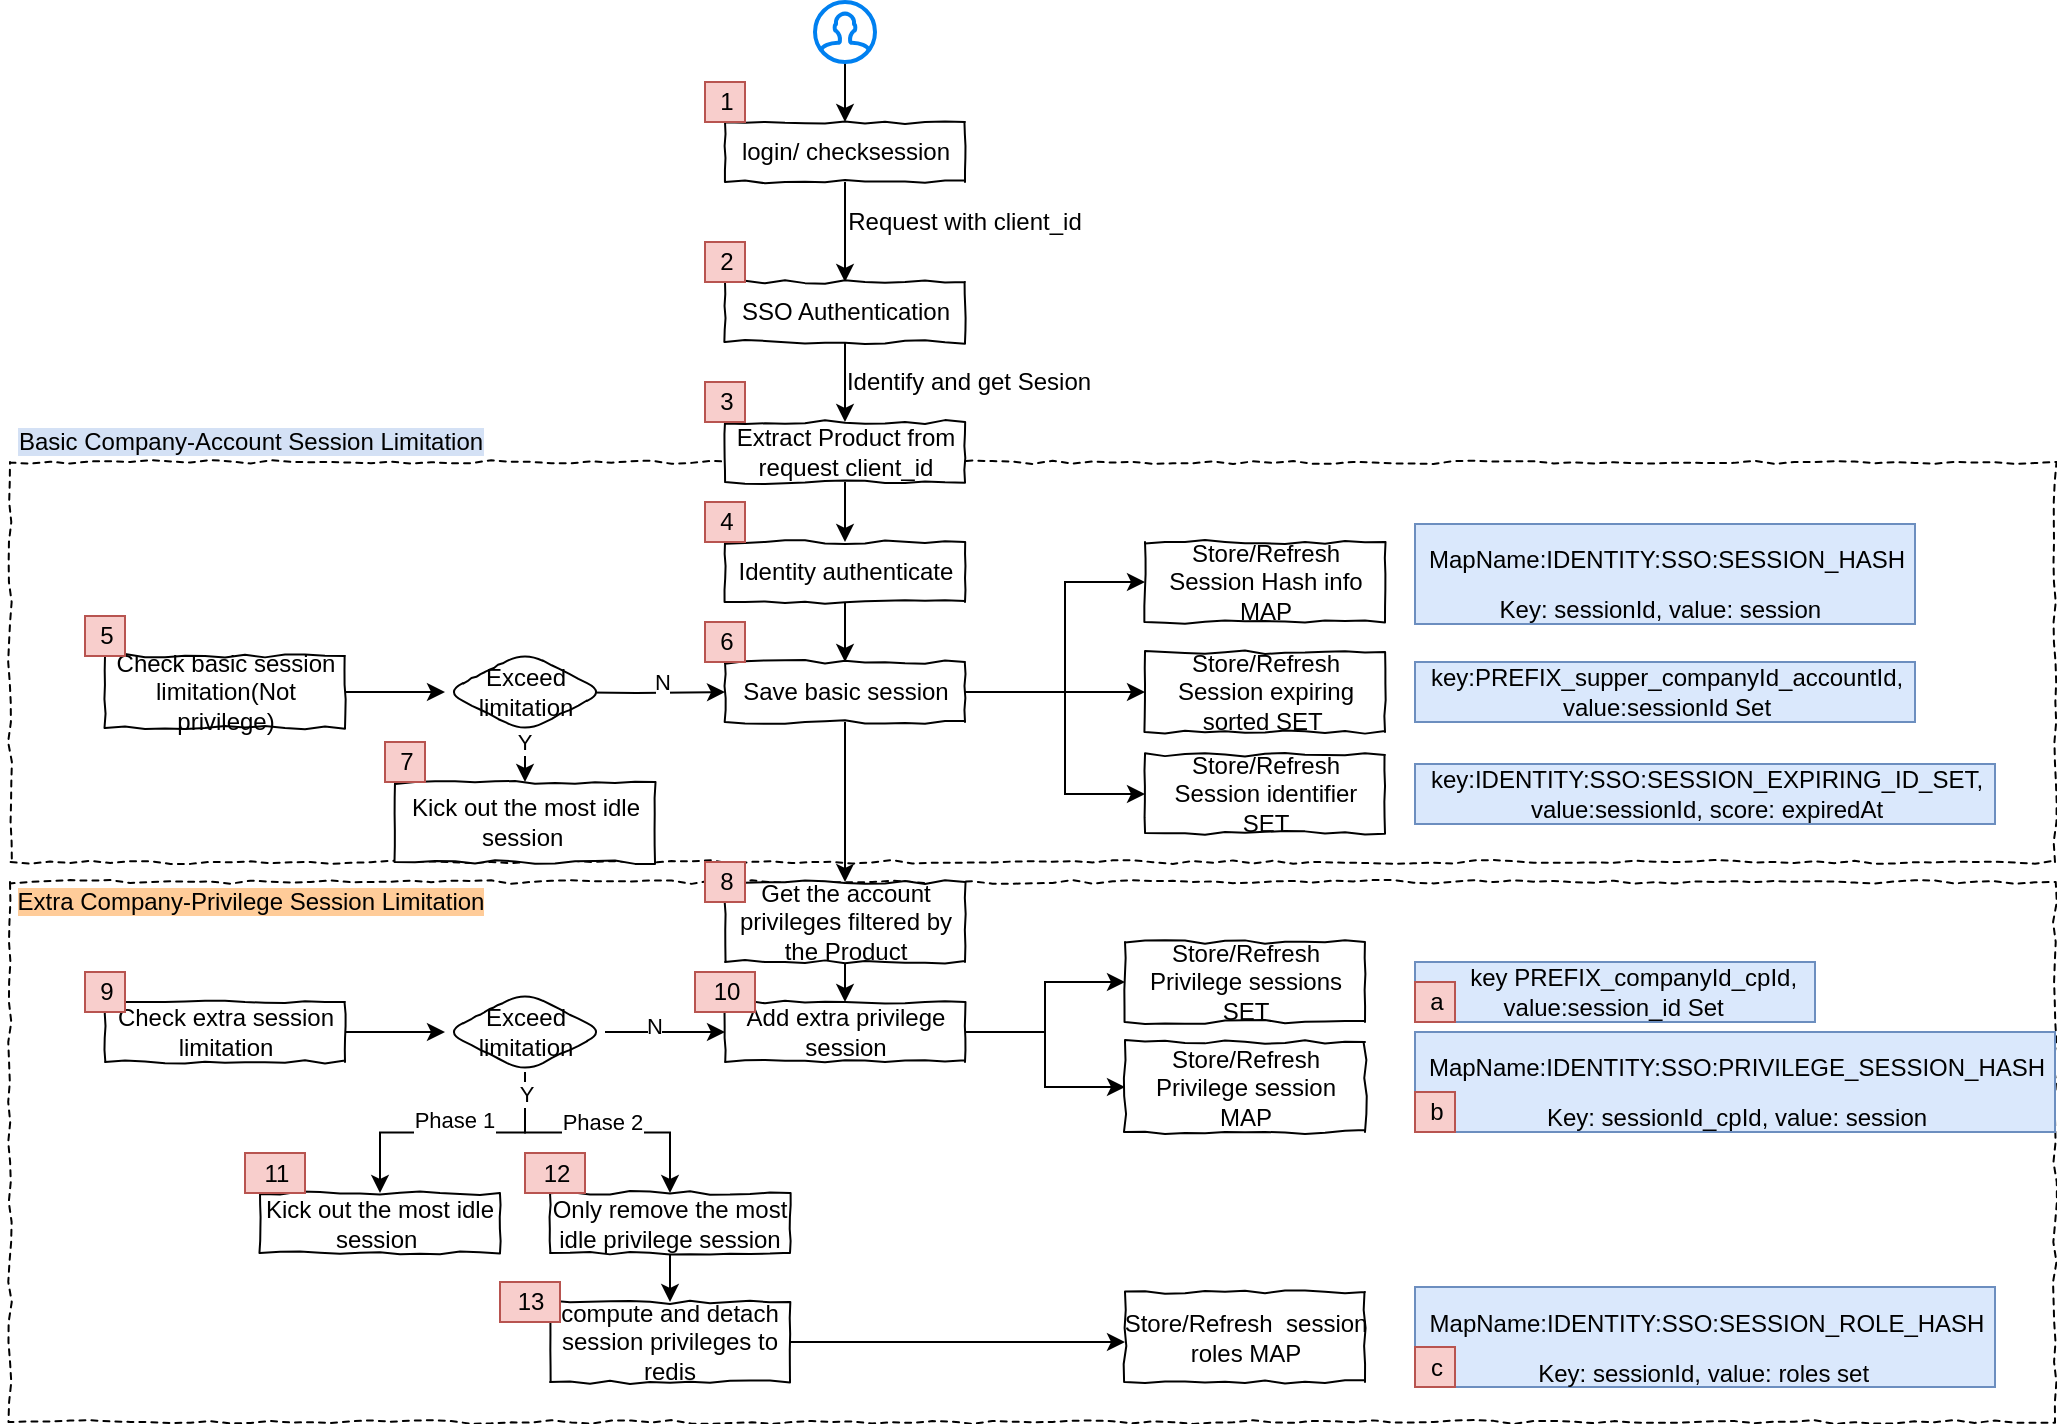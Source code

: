 <mxfile version="14.8.5" type="github"><diagram id="Ht1M8jgEwFfnCIfOTk4-" name="Page-1"><mxGraphModel dx="1399" dy="755" grid="1" gridSize="10" guides="1" tooltips="1" connect="1" arrows="1" fold="1" page="1" pageScale="1" pageWidth="827" pageHeight="1169" math="0" shadow="0"><root><mxCell id="0"/><mxCell id="1" parent="0"/><mxCell id="1Op8A7p5LswZUNTb8-j7-78" value="" style="rounded=1;whiteSpace=wrap;html=1;shadow=0;comic=1;gradientColor=#ffffff;arcSize=0;dashed=1;" parent="1" vertex="1"><mxGeometry x="285" y="840" width="1022.5" height="270" as="geometry"/></mxCell><mxCell id="1Op8A7p5LswZUNTb8-j7-79" value="" style="rounded=1;whiteSpace=wrap;html=1;shadow=0;comic=1;gradientColor=#ffffff;arcSize=0;dashed=1;" parent="1" vertex="1"><mxGeometry x="285" y="630" width="1022.5" height="200" as="geometry"/></mxCell><mxCell id="1Op8A7p5LswZUNTb8-j7-80" style="edgeStyle=orthogonalEdgeStyle;rounded=0;orthogonalLoop=1;jettySize=auto;html=1;entryX=0.5;entryY=0;entryDx=0;entryDy=0;" parent="1" source="1Op8A7p5LswZUNTb8-j7-81" target="1Op8A7p5LswZUNTb8-j7-83" edge="1"><mxGeometry relative="1" as="geometry"/></mxCell><mxCell id="1Op8A7p5LswZUNTb8-j7-81" value="" style="html=1;verticalLabelPosition=bottom;align=center;labelBackgroundColor=#ffffff;verticalAlign=top;strokeWidth=2;strokeColor=#0080F0;shadow=0;dashed=0;shape=mxgraph.ios7.icons.user;rounded=1;comic=1;gradientColor=#ffffff;" parent="1" vertex="1"><mxGeometry x="687.5" y="400" width="30" height="30" as="geometry"/></mxCell><mxCell id="1Op8A7p5LswZUNTb8-j7-82" value="" style="edgeStyle=orthogonalEdgeStyle;rounded=0;orthogonalLoop=1;jettySize=auto;html=1;" parent="1" source="1Op8A7p5LswZUNTb8-j7-83" target="1Op8A7p5LswZUNTb8-j7-85" edge="1"><mxGeometry relative="1" as="geometry"/></mxCell><mxCell id="1Op8A7p5LswZUNTb8-j7-83" value="login/ checksession" style="rounded=0;whiteSpace=wrap;html=1;shadow=0;comic=1;gradientColor=#ffffff;" parent="1" vertex="1"><mxGeometry x="642.5" y="460" width="120" height="30" as="geometry"/></mxCell><mxCell id="1Op8A7p5LswZUNTb8-j7-84" style="edgeStyle=orthogonalEdgeStyle;rounded=0;orthogonalLoop=1;jettySize=auto;html=1;entryX=0.5;entryY=0;entryDx=0;entryDy=0;" parent="1" source="1Op8A7p5LswZUNTb8-j7-85" target="1Op8A7p5LswZUNTb8-j7-88" edge="1"><mxGeometry relative="1" as="geometry"/></mxCell><mxCell id="1Op8A7p5LswZUNTb8-j7-85" value="SSO Authentication" style="rounded=0;whiteSpace=wrap;html=1;shadow=0;comic=1;gradientColor=#ffffff;" parent="1" vertex="1"><mxGeometry x="642.5" y="540" width="120" height="30" as="geometry"/></mxCell><mxCell id="1Op8A7p5LswZUNTb8-j7-86" value="Request with client_id" style="text;html=1;align=center;verticalAlign=middle;resizable=0;points=[];autosize=1;" parent="1" vertex="1"><mxGeometry x="696.5" y="500" width="130" height="20" as="geometry"/></mxCell><mxCell id="1Op8A7p5LswZUNTb8-j7-87" style="edgeStyle=orthogonalEdgeStyle;rounded=0;orthogonalLoop=1;jettySize=auto;html=1;entryX=0.5;entryY=0;entryDx=0;entryDy=0;" parent="1" source="1Op8A7p5LswZUNTb8-j7-88" target="1Op8A7p5LswZUNTb8-j7-93" edge="1"><mxGeometry relative="1" as="geometry"/></mxCell><mxCell id="1Op8A7p5LswZUNTb8-j7-88" value="Extract Product from request client_id" style="rounded=0;whiteSpace=wrap;html=1;shadow=0;comic=1;gradientColor=#ffffff;" parent="1" vertex="1"><mxGeometry x="642.5" y="610" width="120" height="30" as="geometry"/></mxCell><mxCell id="1Op8A7p5LswZUNTb8-j7-89" value="Identify and get Sesion" style="text;html=1;align=center;verticalAlign=middle;resizable=0;points=[];autosize=1;" parent="1" vertex="1"><mxGeometry x="693.5" y="580" width="140" height="20" as="geometry"/></mxCell><mxCell id="1Op8A7p5LswZUNTb8-j7-90" style="edgeStyle=orthogonalEdgeStyle;rounded=0;orthogonalLoop=1;jettySize=auto;html=1;entryX=0.5;entryY=0;entryDx=0;entryDy=0;" parent="1" target="1Op8A7p5LswZUNTb8-j7-111" edge="1"><mxGeometry relative="1" as="geometry"><mxPoint x="702.5" y="870" as="sourcePoint"/></mxGeometry></mxCell><mxCell id="1Op8A7p5LswZUNTb8-j7-91" value="Get the account privileges filtered by the Product" style="rounded=0;whiteSpace=wrap;html=1;shadow=0;comic=1;gradientColor=#ffffff;" parent="1" vertex="1"><mxGeometry x="642.5" y="840" width="120" height="40" as="geometry"/></mxCell><mxCell id="1Op8A7p5LswZUNTb8-j7-92" style="edgeStyle=orthogonalEdgeStyle;rounded=0;orthogonalLoop=1;jettySize=auto;html=1;exitX=0.5;exitY=1;exitDx=0;exitDy=0;entryX=0.5;entryY=0;entryDx=0;entryDy=0;" parent="1" source="1Op8A7p5LswZUNTb8-j7-93" target="1Op8A7p5LswZUNTb8-j7-98" edge="1"><mxGeometry relative="1" as="geometry"/></mxCell><mxCell id="1Op8A7p5LswZUNTb8-j7-93" value="Identity authenticate" style="rounded=0;whiteSpace=wrap;html=1;shadow=0;comic=1;gradientColor=#ffffff;" parent="1" vertex="1"><mxGeometry x="642.5" y="670" width="120" height="30" as="geometry"/></mxCell><mxCell id="1Op8A7p5LswZUNTb8-j7-94" value="" style="edgeStyle=orthogonalEdgeStyle;rounded=0;orthogonalLoop=1;jettySize=auto;html=1;entryX=0;entryY=0.5;entryDx=0;entryDy=0;" parent="1" source="1Op8A7p5LswZUNTb8-j7-98" target="1Op8A7p5LswZUNTb8-j7-99" edge="1"><mxGeometry relative="1" as="geometry"><Array as="points"><mxPoint x="812.5" y="745"/><mxPoint x="812.5" y="690"/></Array></mxGeometry></mxCell><mxCell id="1Op8A7p5LswZUNTb8-j7-95" style="edgeStyle=orthogonalEdgeStyle;rounded=0;orthogonalLoop=1;jettySize=auto;html=1;entryX=0;entryY=0.5;entryDx=0;entryDy=0;" parent="1" source="1Op8A7p5LswZUNTb8-j7-98" target="1Op8A7p5LswZUNTb8-j7-100" edge="1"><mxGeometry relative="1" as="geometry"/></mxCell><mxCell id="1Op8A7p5LswZUNTb8-j7-96" style="edgeStyle=orthogonalEdgeStyle;rounded=0;orthogonalLoop=1;jettySize=auto;html=1;entryX=0;entryY=0.5;entryDx=0;entryDy=0;" parent="1" source="1Op8A7p5LswZUNTb8-j7-98" target="1Op8A7p5LswZUNTb8-j7-101" edge="1"><mxGeometry relative="1" as="geometry"><Array as="points"><mxPoint x="812.5" y="745"/><mxPoint x="812.5" y="796"/></Array></mxGeometry></mxCell><mxCell id="1Op8A7p5LswZUNTb8-j7-97" style="edgeStyle=orthogonalEdgeStyle;rounded=0;orthogonalLoop=1;jettySize=auto;html=1;entryX=0.5;entryY=0;entryDx=0;entryDy=0;" parent="1" source="1Op8A7p5LswZUNTb8-j7-98" target="1Op8A7p5LswZUNTb8-j7-91" edge="1"><mxGeometry relative="1" as="geometry"/></mxCell><mxCell id="1Op8A7p5LswZUNTb8-j7-98" value="Save basic session" style="rounded=0;whiteSpace=wrap;html=1;shadow=0;comic=1;gradientColor=#ffffff;" parent="1" vertex="1"><mxGeometry x="642.5" y="730" width="120" height="30" as="geometry"/></mxCell><mxCell id="1Op8A7p5LswZUNTb8-j7-99" value="Store/Refresh Session Hash info MAP" style="rounded=0;whiteSpace=wrap;html=1;shadow=0;comic=1;gradientColor=#ffffff;" parent="1" vertex="1"><mxGeometry x="852.5" y="670" width="120" height="40" as="geometry"/></mxCell><mxCell id="1Op8A7p5LswZUNTb8-j7-100" value="Store/Refresh Session expiring sorted SET&amp;nbsp;" style="rounded=0;whiteSpace=wrap;html=1;shadow=0;comic=1;gradientColor=#ffffff;" parent="1" vertex="1"><mxGeometry x="852.5" y="725" width="120" height="40" as="geometry"/></mxCell><mxCell id="1Op8A7p5LswZUNTb8-j7-101" value="Store/Refresh Session identifier SET" style="rounded=0;whiteSpace=wrap;html=1;shadow=0;comic=1;gradientColor=#ffffff;" parent="1" vertex="1"><mxGeometry x="852.5" y="776.5" width="120" height="39" as="geometry"/></mxCell><mxCell id="1Op8A7p5LswZUNTb8-j7-102" value="&lt;p style=&quot;margin: 10px 0px 0px ; padding: 0px&quot;&gt;MapName:IDENTITY:SSO:SESSION_HASH&lt;/p&gt;&lt;p style=&quot;margin: 10px 0px 0px ; padding: 0px&quot;&gt;Key: sessionId, value: session&amp;nbsp;&amp;nbsp;&lt;/p&gt;" style="text;html=1;align=center;verticalAlign=middle;resizable=0;points=[];autosize=1;fillColor=#dae8fc;strokeColor=#6c8ebf;" parent="1" vertex="1"><mxGeometry x="987.5" y="661" width="250" height="50" as="geometry"/></mxCell><mxCell id="1Op8A7p5LswZUNTb8-j7-103" value="key:IDENTITY:SSO:SESSION_EXPIRING_ID_SET,&lt;br&gt;value:sessionId, score: expiredAt" style="text;html=1;align=center;verticalAlign=middle;resizable=0;points=[];autosize=1;fillColor=#dae8fc;strokeColor=#6c8ebf;" parent="1" vertex="1"><mxGeometry x="987.5" y="781" width="290" height="30" as="geometry"/></mxCell><mxCell id="1Op8A7p5LswZUNTb8-j7-104" value="key:PREFIX_supper_companyId_accountId,&lt;br&gt;value:sessionId Set" style="text;html=1;align=center;verticalAlign=middle;resizable=0;points=[];autosize=1;fillColor=#dae8fc;strokeColor=#6c8ebf;" parent="1" vertex="1"><mxGeometry x="987.5" y="730" width="250" height="30" as="geometry"/></mxCell><mxCell id="1Op8A7p5LswZUNTb8-j7-105" value="" style="edgeStyle=orthogonalEdgeStyle;rounded=0;orthogonalLoop=1;jettySize=auto;html=1;" parent="1" source="1Op8A7p5LswZUNTb8-j7-111" target="1Op8A7p5LswZUNTb8-j7-112" edge="1"><mxGeometry relative="1" as="geometry"/></mxCell><mxCell id="1Op8A7p5LswZUNTb8-j7-106" style="edgeStyle=orthogonalEdgeStyle;rounded=0;orthogonalLoop=1;jettySize=auto;html=1;entryX=0;entryY=0.5;entryDx=0;entryDy=0;" parent="1" source="1Op8A7p5LswZUNTb8-j7-111" target="1Op8A7p5LswZUNTb8-j7-114" edge="1"><mxGeometry relative="1" as="geometry"/></mxCell><mxCell id="1Op8A7p5LswZUNTb8-j7-107" style="edgeStyle=orthogonalEdgeStyle;rounded=0;orthogonalLoop=1;jettySize=auto;html=1;exitX=0.5;exitY=1;exitDx=0;exitDy=0;" parent="1" source="1Op8A7p5LswZUNTb8-j7-132" target="1Op8A7p5LswZUNTb8-j7-123" edge="1"><mxGeometry relative="1" as="geometry"/></mxCell><mxCell id="1Op8A7p5LswZUNTb8-j7-108" value="Phase 2" style="edgeLabel;html=1;align=center;verticalAlign=middle;resizable=0;points=[];" parent="1Op8A7p5LswZUNTb8-j7-107" vertex="1" connectable="0"><mxGeometry x="0.022" y="-2" relative="1" as="geometry"><mxPoint y="-7.3" as="offset"/></mxGeometry></mxCell><mxCell id="1Op8A7p5LswZUNTb8-j7-109" style="edgeStyle=orthogonalEdgeStyle;rounded=0;orthogonalLoop=1;jettySize=auto;html=1;exitX=0.5;exitY=1;exitDx=0;exitDy=0;" parent="1" source="1Op8A7p5LswZUNTb8-j7-132" target="1Op8A7p5LswZUNTb8-j7-124" edge="1"><mxGeometry relative="1" as="geometry"/></mxCell><mxCell id="1Op8A7p5LswZUNTb8-j7-110" value="Y" style="edgeLabel;html=1;align=center;verticalAlign=middle;resizable=0;points=[];" parent="1Op8A7p5LswZUNTb8-j7-109" vertex="1" connectable="0"><mxGeometry x="-0.835" relative="1" as="geometry"><mxPoint as="offset"/></mxGeometry></mxCell><mxCell id="1Op8A7p5LswZUNTb8-j7-111" value="Add extra privilege session" style="rounded=0;whiteSpace=wrap;html=1;shadow=0;comic=1;gradientColor=#ffffff;" parent="1" vertex="1"><mxGeometry x="642.5" y="900" width="120" height="30" as="geometry"/></mxCell><mxCell id="1Op8A7p5LswZUNTb8-j7-112" value="Store/Refresh Privilege sessions SET" style="rounded=0;whiteSpace=wrap;html=1;shadow=0;comic=1;gradientColor=#ffffff;" parent="1" vertex="1"><mxGeometry x="842.5" y="870" width="120" height="40" as="geometry"/></mxCell><mxCell id="1Op8A7p5LswZUNTb8-j7-113" value="&amp;nbsp; &amp;nbsp; &amp;nbsp;key PREFIX_companyId_cpId,&lt;br&gt;value:session_id Set&lt;span&gt;&amp;nbsp;&lt;/span&gt;" style="text;html=1;align=center;verticalAlign=middle;resizable=0;points=[];autosize=1;fillColor=#dae8fc;strokeColor=#6c8ebf;" parent="1" vertex="1"><mxGeometry x="987.5" y="880" width="200" height="30" as="geometry"/></mxCell><mxCell id="1Op8A7p5LswZUNTb8-j7-114" value="Store/Refresh Privilege session MAP" style="rounded=0;whiteSpace=wrap;html=1;shadow=0;comic=1;gradientColor=#ffffff;" parent="1" vertex="1"><mxGeometry x="842.5" y="920" width="120" height="45" as="geometry"/></mxCell><mxCell id="1Op8A7p5LswZUNTb8-j7-115" value="&lt;p style=&quot;margin: 10px 0px 0px ; padding: 0px&quot;&gt;MapName:IDENTITY:SSO:PRIVILEGE_SESSION_HASH&lt;/p&gt;&lt;p style=&quot;margin: 10px 0px 0px ; padding: 0px&quot;&gt;&lt;span&gt;Key: sessionId_cpId, value: session&lt;/span&gt;&lt;/p&gt;" style="text;html=1;align=center;verticalAlign=middle;resizable=0;points=[];autosize=1;fillColor=#dae8fc;strokeColor=#6c8ebf;" parent="1" vertex="1"><mxGeometry x="987.5" y="915" width="320" height="50" as="geometry"/></mxCell><mxCell id="1Op8A7p5LswZUNTb8-j7-116" style="edgeStyle=orthogonalEdgeStyle;rounded=0;orthogonalLoop=1;jettySize=auto;html=1;" parent="1" target="1Op8A7p5LswZUNTb8-j7-98" edge="1"><mxGeometry relative="1" as="geometry"><mxPoint x="552.5" y="745" as="sourcePoint"/></mxGeometry></mxCell><mxCell id="1Op8A7p5LswZUNTb8-j7-117" value="N" style="edgeLabel;html=1;align=center;verticalAlign=middle;resizable=0;points=[];" parent="1Op8A7p5LswZUNTb8-j7-116" vertex="1" connectable="0"><mxGeometry x="0.44" y="-1" relative="1" as="geometry"><mxPoint x="-6" y="-6" as="offset"/></mxGeometry></mxCell><mxCell id="1Op8A7p5LswZUNTb8-j7-118" style="edgeStyle=orthogonalEdgeStyle;rounded=0;orthogonalLoop=1;jettySize=auto;html=1;entryX=0;entryY=0.5;entryDx=0;entryDy=0;" parent="1" source="1Op8A7p5LswZUNTb8-j7-119" target="1Op8A7p5LswZUNTb8-j7-128" edge="1"><mxGeometry relative="1" as="geometry"/></mxCell><mxCell id="1Op8A7p5LswZUNTb8-j7-119" value="Check basic session limitation(Not privilege)" style="rounded=0;whiteSpace=wrap;html=1;shadow=0;comic=1;gradientColor=#ffffff;" parent="1" vertex="1"><mxGeometry x="332.5" y="727" width="120" height="36" as="geometry"/></mxCell><mxCell id="1Op8A7p5LswZUNTb8-j7-120" value="" style="edgeStyle=orthogonalEdgeStyle;rounded=0;orthogonalLoop=1;jettySize=auto;html=1;entryX=0;entryY=0.5;entryDx=0;entryDy=0;" parent="1" source="1Op8A7p5LswZUNTb8-j7-121" target="1Op8A7p5LswZUNTb8-j7-132" edge="1"><mxGeometry relative="1" as="geometry"><mxPoint x="492.5" y="915" as="targetPoint"/></mxGeometry></mxCell><mxCell id="1Op8A7p5LswZUNTb8-j7-121" value="Check extra session limitation" style="rounded=0;whiteSpace=wrap;html=1;shadow=0;comic=1;gradientColor=#ffffff;" parent="1" vertex="1"><mxGeometry x="332.5" y="900" width="120" height="30" as="geometry"/></mxCell><mxCell id="1Op8A7p5LswZUNTb8-j7-122" style="edgeStyle=orthogonalEdgeStyle;rounded=0;orthogonalLoop=1;jettySize=auto;html=1;exitX=0.5;exitY=1;exitDx=0;exitDy=0;entryX=0.5;entryY=0;entryDx=0;entryDy=0;" parent="1" source="1Op8A7p5LswZUNTb8-j7-123" target="1Op8A7p5LswZUNTb8-j7-134" edge="1"><mxGeometry relative="1" as="geometry"/></mxCell><mxCell id="1Op8A7p5LswZUNTb8-j7-123" value="Only remove the most idle privilege session" style="rounded=0;whiteSpace=wrap;html=1;shadow=0;comic=1;gradientColor=#ffffff;" parent="1" vertex="1"><mxGeometry x="555" y="995.5" width="120" height="30" as="geometry"/></mxCell><mxCell id="1Op8A7p5LswZUNTb8-j7-124" value="Kick out the most idle session&amp;nbsp;" style="rounded=0;whiteSpace=wrap;html=1;shadow=0;comic=1;gradientColor=#ffffff;" parent="1" vertex="1"><mxGeometry x="410" y="995.5" width="120" height="30" as="geometry"/></mxCell><mxCell id="1Op8A7p5LswZUNTb8-j7-125" value="Phase 1" style="edgeLabel;html=1;align=center;verticalAlign=middle;resizable=0;points=[];" parent="1" vertex="1" connectable="0"><mxGeometry x="502.5" y="962" as="geometry"><mxPoint x="4" y="-3" as="offset"/></mxGeometry></mxCell><mxCell id="1Op8A7p5LswZUNTb8-j7-126" style="edgeStyle=orthogonalEdgeStyle;rounded=0;orthogonalLoop=1;jettySize=auto;html=1;exitX=0.5;exitY=1;exitDx=0;exitDy=0;" parent="1" source="1Op8A7p5LswZUNTb8-j7-128" edge="1"><mxGeometry relative="1" as="geometry"><mxPoint x="542.5" y="790" as="targetPoint"/></mxGeometry></mxCell><mxCell id="1Op8A7p5LswZUNTb8-j7-127" value="Y" style="edgeLabel;html=1;align=center;verticalAlign=middle;resizable=0;points=[];" parent="1Op8A7p5LswZUNTb8-j7-126" vertex="1" connectable="0"><mxGeometry x="-0.6" y="-1" relative="1" as="geometry"><mxPoint as="offset"/></mxGeometry></mxCell><mxCell id="1Op8A7p5LswZUNTb8-j7-128" value="Exceed limitation" style="rhombus;whiteSpace=wrap;html=1;rounded=1;shadow=0;comic=1;gradientColor=#ffffff;" parent="1" vertex="1"><mxGeometry x="502.5" y="725" width="80" height="40" as="geometry"/></mxCell><mxCell id="1Op8A7p5LswZUNTb8-j7-129" value="Kick out the most idle session&amp;nbsp;" style="rounded=0;whiteSpace=wrap;html=1;shadow=0;comic=1;gradientColor=#ffffff;" parent="1" vertex="1"><mxGeometry x="477.5" y="790" width="130" height="40" as="geometry"/></mxCell><mxCell id="1Op8A7p5LswZUNTb8-j7-130" style="edgeStyle=orthogonalEdgeStyle;rounded=0;orthogonalLoop=1;jettySize=auto;html=1;exitX=1;exitY=0.5;exitDx=0;exitDy=0;entryX=0;entryY=0.5;entryDx=0;entryDy=0;" parent="1" source="1Op8A7p5LswZUNTb8-j7-132" target="1Op8A7p5LswZUNTb8-j7-111" edge="1"><mxGeometry relative="1" as="geometry"/></mxCell><mxCell id="1Op8A7p5LswZUNTb8-j7-131" value="N" style="edgeLabel;html=1;align=center;verticalAlign=middle;resizable=0;points=[];" parent="1Op8A7p5LswZUNTb8-j7-130" vertex="1" connectable="0"><mxGeometry x="-0.2" y="3" relative="1" as="geometry"><mxPoint as="offset"/></mxGeometry></mxCell><mxCell id="1Op8A7p5LswZUNTb8-j7-132" value="Exceed limitation" style="rhombus;whiteSpace=wrap;html=1;rounded=1;shadow=0;comic=1;gradientColor=#ffffff;" parent="1" vertex="1"><mxGeometry x="502.5" y="895" width="80" height="40" as="geometry"/></mxCell><mxCell id="1Op8A7p5LswZUNTb8-j7-133" style="edgeStyle=orthogonalEdgeStyle;rounded=0;orthogonalLoop=1;jettySize=auto;html=1;exitX=1;exitY=0.5;exitDx=0;exitDy=0;" parent="1" source="1Op8A7p5LswZUNTb8-j7-134" edge="1"><mxGeometry relative="1" as="geometry"><mxPoint x="842.5" y="1070" as="targetPoint"/></mxGeometry></mxCell><mxCell id="1Op8A7p5LswZUNTb8-j7-134" value="compute and detach session privileges to redis" style="rounded=0;whiteSpace=wrap;html=1;shadow=0;comic=1;gradientColor=#ffffff;" parent="1" vertex="1"><mxGeometry x="555" y="1050" width="120" height="40" as="geometry"/></mxCell><mxCell id="1Op8A7p5LswZUNTb8-j7-135" value="Store/Refresh&amp;nbsp;&amp;nbsp;session&lt;br&gt;roles MAP" style="rounded=0;whiteSpace=wrap;html=1;shadow=0;comic=1;gradientColor=#ffffff;" parent="1" vertex="1"><mxGeometry x="842.5" y="1045" width="120" height="45" as="geometry"/></mxCell><mxCell id="1Op8A7p5LswZUNTb8-j7-136" value="&lt;p style=&quot;margin: 10px 0px 0px ; padding: 0px&quot;&gt;MapName:IDENTITY:SSO:SESSION_ROLE_HASH&lt;/p&gt;&lt;p style=&quot;margin: 10px 0px 0px ; padding: 0px&quot;&gt;Key: sessionId, value: roles set&amp;nbsp;&lt;/p&gt;" style="text;html=1;align=center;verticalAlign=middle;resizable=0;points=[];autosize=1;fillColor=#dae8fc;strokeColor=#6c8ebf;" parent="1" vertex="1"><mxGeometry x="987.5" y="1042.5" width="290" height="50" as="geometry"/></mxCell><mxCell id="1Op8A7p5LswZUNTb8-j7-137" value="&lt;span style=&quot;background-color: rgb(212 , 225 , 245)&quot;&gt;Basic Company-Account Session Limitation&lt;/span&gt;" style="text;html=1;align=center;verticalAlign=middle;resizable=0;points=[];autosize=1;" parent="1" vertex="1"><mxGeometry x="280" y="610" width="250" height="20" as="geometry"/></mxCell><mxCell id="1Op8A7p5LswZUNTb8-j7-138" value="&lt;span style=&quot;background-color: rgb(255 , 204 , 153)&quot;&gt;Extra Company-Privilege Session Limitation&lt;/span&gt;" style="text;html=1;align=center;verticalAlign=middle;resizable=0;points=[];autosize=1;" parent="1" vertex="1"><mxGeometry x="280" y="840" width="250" height="20" as="geometry"/></mxCell><mxCell id="1Op8A7p5LswZUNTb8-j7-139" value="a" style="text;html=1;align=center;verticalAlign=middle;resizable=0;points=[];autosize=1;fillColor=#f8cecc;strokeColor=#b85450;" parent="1" vertex="1"><mxGeometry x="987.5" y="890" width="20" height="20" as="geometry"/></mxCell><mxCell id="1Op8A7p5LswZUNTb8-j7-140" value="b" style="text;html=1;align=center;verticalAlign=middle;resizable=0;points=[];autosize=1;fillColor=#f8cecc;strokeColor=#b85450;" parent="1" vertex="1"><mxGeometry x="987.5" y="945" width="20" height="20" as="geometry"/></mxCell><mxCell id="1Op8A7p5LswZUNTb8-j7-141" value="c" style="text;html=1;align=center;verticalAlign=middle;resizable=0;points=[];autosize=1;fillColor=#f8cecc;strokeColor=#b85450;" parent="1" vertex="1"><mxGeometry x="987.5" y="1072.5" width="20" height="20" as="geometry"/></mxCell><mxCell id="1Op8A7p5LswZUNTb8-j7-142" value="1" style="text;html=1;align=center;verticalAlign=middle;resizable=0;points=[];autosize=1;rounded=0;fillColor=#f8cecc;strokeColor=#b85450;" parent="1" vertex="1"><mxGeometry x="632.5" y="440" width="20" height="20" as="geometry"/></mxCell><mxCell id="1Op8A7p5LswZUNTb8-j7-143" value="2" style="text;html=1;align=center;verticalAlign=middle;resizable=0;points=[];autosize=1;rounded=0;fillColor=#f8cecc;strokeColor=#b85450;" parent="1" vertex="1"><mxGeometry x="632.5" y="520" width="20" height="20" as="geometry"/></mxCell><mxCell id="1Op8A7p5LswZUNTb8-j7-144" value="3" style="text;html=1;align=center;verticalAlign=middle;resizable=0;points=[];autosize=1;rounded=0;fillColor=#f8cecc;strokeColor=#b85450;" parent="1" vertex="1"><mxGeometry x="632.5" y="590" width="20" height="20" as="geometry"/></mxCell><mxCell id="1Op8A7p5LswZUNTb8-j7-145" value="4" style="text;html=1;align=center;verticalAlign=middle;resizable=0;points=[];autosize=1;rounded=0;fillColor=#f8cecc;strokeColor=#b85450;" parent="1" vertex="1"><mxGeometry x="632.5" y="650" width="20" height="20" as="geometry"/></mxCell><mxCell id="1Op8A7p5LswZUNTb8-j7-146" value="5" style="text;html=1;align=center;verticalAlign=middle;resizable=0;points=[];autosize=1;rounded=0;fillColor=#f8cecc;strokeColor=#b85450;" parent="1" vertex="1"><mxGeometry x="322.5" y="707" width="20" height="20" as="geometry"/></mxCell><mxCell id="1Op8A7p5LswZUNTb8-j7-147" value="6" style="text;html=1;align=center;verticalAlign=middle;resizable=0;points=[];autosize=1;rounded=0;fillColor=#f8cecc;strokeColor=#b85450;" parent="1" vertex="1"><mxGeometry x="632.5" y="710" width="20" height="20" as="geometry"/></mxCell><mxCell id="1Op8A7p5LswZUNTb8-j7-148" value="7" style="text;html=1;align=center;verticalAlign=middle;resizable=0;points=[];autosize=1;rounded=0;fillColor=#f8cecc;strokeColor=#b85450;" parent="1" vertex="1"><mxGeometry x="472.5" y="770" width="20" height="20" as="geometry"/></mxCell><mxCell id="1Op8A7p5LswZUNTb8-j7-149" value="8" style="text;html=1;align=center;verticalAlign=middle;resizable=0;points=[];autosize=1;rounded=0;fillColor=#f8cecc;strokeColor=#b85450;" parent="1" vertex="1"><mxGeometry x="632.5" y="830" width="20" height="20" as="geometry"/></mxCell><mxCell id="1Op8A7p5LswZUNTb8-j7-150" value="9" style="text;html=1;align=center;verticalAlign=middle;resizable=0;points=[];autosize=1;rounded=0;fillColor=#f8cecc;strokeColor=#b85450;" parent="1" vertex="1"><mxGeometry x="322.5" y="885" width="20" height="20" as="geometry"/></mxCell><mxCell id="1Op8A7p5LswZUNTb8-j7-151" value="10" style="text;html=1;align=center;verticalAlign=middle;resizable=0;points=[];autosize=1;rounded=0;fillColor=#f8cecc;strokeColor=#b85450;" parent="1" vertex="1"><mxGeometry x="627.5" y="885" width="30" height="20" as="geometry"/></mxCell><mxCell id="1Op8A7p5LswZUNTb8-j7-152" value="11" style="text;html=1;align=center;verticalAlign=middle;resizable=0;points=[];autosize=1;rounded=0;fillColor=#f8cecc;strokeColor=#b85450;" parent="1" vertex="1"><mxGeometry x="402.5" y="975.5" width="30" height="20" as="geometry"/></mxCell><mxCell id="1Op8A7p5LswZUNTb8-j7-153" value="12" style="text;html=1;align=center;verticalAlign=middle;resizable=0;points=[];autosize=1;rounded=0;fillColor=#f8cecc;strokeColor=#b85450;" parent="1" vertex="1"><mxGeometry x="542.5" y="975.5" width="30" height="20" as="geometry"/></mxCell><mxCell id="1Op8A7p5LswZUNTb8-j7-154" value="13" style="text;html=1;align=center;verticalAlign=middle;resizable=0;points=[];autosize=1;rounded=0;fillColor=#f8cecc;strokeColor=#b85450;" parent="1" vertex="1"><mxGeometry x="530" y="1040" width="30" height="20" as="geometry"/></mxCell></root></mxGraphModel></diagram></mxfile>